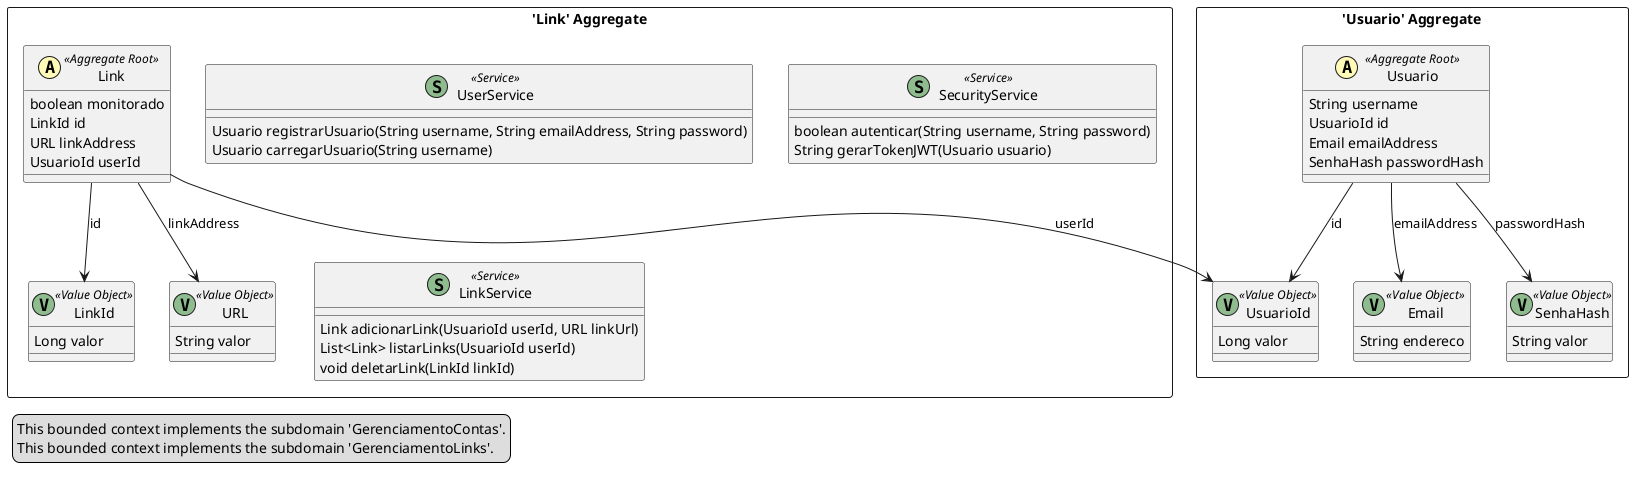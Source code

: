 @startuml

skinparam componentStyle uml2

package "'Usuario' Aggregate" <<Rectangle>> {
	class Usuario <<(A,#fffab8) Aggregate Root>> {
		String username
		UsuarioId id
		Email emailAddress
		SenhaHash passwordHash
	}
	class UsuarioId <<(V,DarkSeaGreen) Value Object>> {
		Long valor
	}
	class Email <<(V,DarkSeaGreen) Value Object>> {
		String endereco
	}
	class SenhaHash <<(V,DarkSeaGreen) Value Object>> {
		String valor
	}
}
package "'Link' Aggregate" <<Rectangle>> {
	class Link <<(A,#fffab8) Aggregate Root>> {
		boolean monitorado
		LinkId id
		URL linkAddress
		UsuarioId userId
	}
	class LinkId <<(V,DarkSeaGreen) Value Object>> {
		Long valor
	}
	class URL <<(V,DarkSeaGreen) Value Object>> {
		String valor
	}
	class UserService <<(S,DarkSeaGreen) Service>> {
		Usuario registrarUsuario(String username, String emailAddress, String password)
		Usuario carregarUsuario(String username)
	}
	class SecurityService <<(S,DarkSeaGreen) Service>> {
		boolean autenticar(String username, String password)
		String gerarTokenJWT(Usuario usuario)
	}
	class LinkService <<(S,DarkSeaGreen) Service>> {
		Link adicionarLink(UsuarioId userId, URL linkUrl)
		List<Link> listarLinks(UsuarioId userId)
		void deletarLink(LinkId linkId)
	}
}
Link --> URL : linkAddress
Link --> LinkId : id
Usuario --> SenhaHash : passwordHash
Usuario --> UsuarioId : id
Link --> UsuarioId : userId
Usuario --> Email : emailAddress
legend left
  This bounded context implements the subdomain 'GerenciamentoContas'.
  This bounded context implements the subdomain 'GerenciamentoLinks'.
end legend


@enduml
